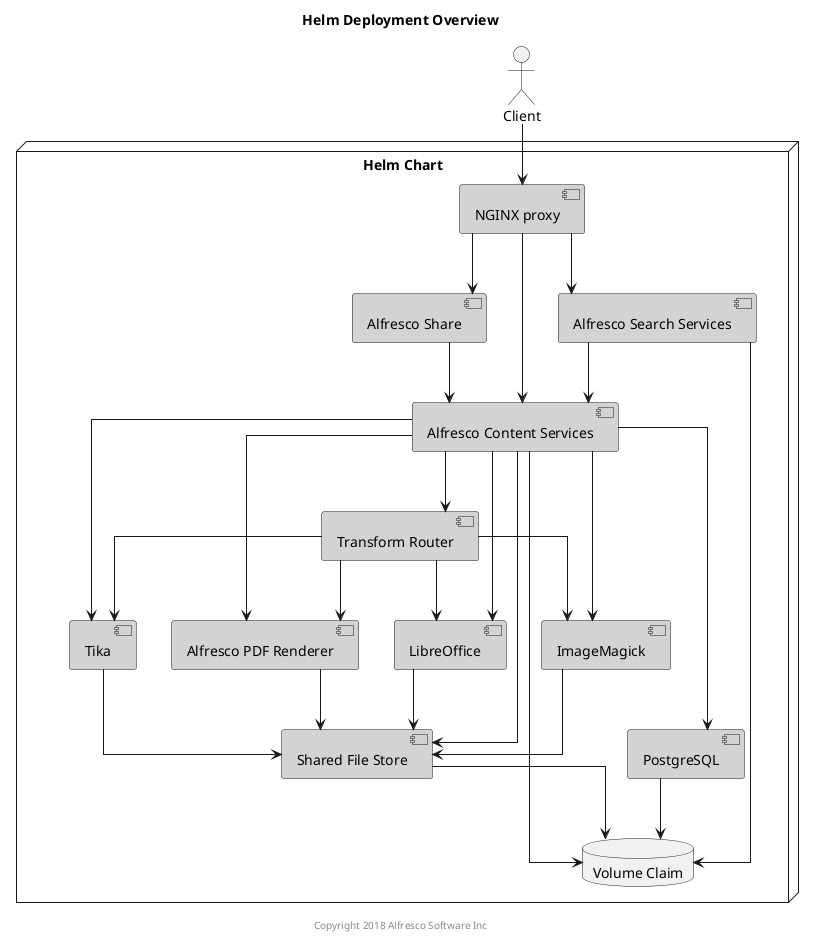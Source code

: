 @startuml

Title: Helm Deployment Overview

skinparam componentStyle uml2
skinparam linetype ortho

actor Client

node "Helm Chart" {
    component "NGINX proxy" as nginx #lightgrey
    component "Alfresco Content Services" as acs #lightgrey
    component "Transform Router" as trouter #lightgrey
    component "Shared File Store" as sfs #lightgrey
    component "Alfresco Search Services" as ass #lightgrey
    component "PostgreSQL" as psql #lightgrey
    component "Alfresco PDF Renderer" as pdfr #lightgrey
    component "LibreOffice" as libr #lightgrey
    component "ImageMagick" as img #lightgrey
    component "Tika" as tika #lightgrey
    component "Alfresco Share" as share #lightgrey
    database "Volume Claim" as vc
}

Client --> nginx

nginx --> acs
nginx --> ass
nginx --> share

acs --> vc
ass --> vc
psql --> vc
sfs --> vc

ass --> acs
acs --> psql
acs --> pdfr
acs --> libr
acs --> img
acs --> tika
acs --> trouter
acs --> sfs
trouter --> pdfr
trouter --> libr
trouter --> img
trouter --> tika
pdfr --> sfs
libr --> sfs
img --> sfs
tika --> sfs
share --> acs

center footer Copyright 2018 Alfresco Software Inc

@enduml
